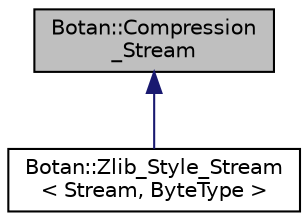 digraph "Botan::Compression_Stream"
{
  edge [fontname="Helvetica",fontsize="10",labelfontname="Helvetica",labelfontsize="10"];
  node [fontname="Helvetica",fontsize="10",shape=record];
  Node0 [label="Botan::Compression\l_Stream",height=0.2,width=0.4,color="black", fillcolor="grey75", style="filled", fontcolor="black"];
  Node0 -> Node1 [dir="back",color="midnightblue",fontsize="10",style="solid",fontname="Helvetica"];
  Node1 [label="Botan::Zlib_Style_Stream\l\< Stream, ByteType \>",height=0.2,width=0.4,color="black", fillcolor="white", style="filled",URL="$class_botan_1_1_zlib___style___stream.html"];
}
